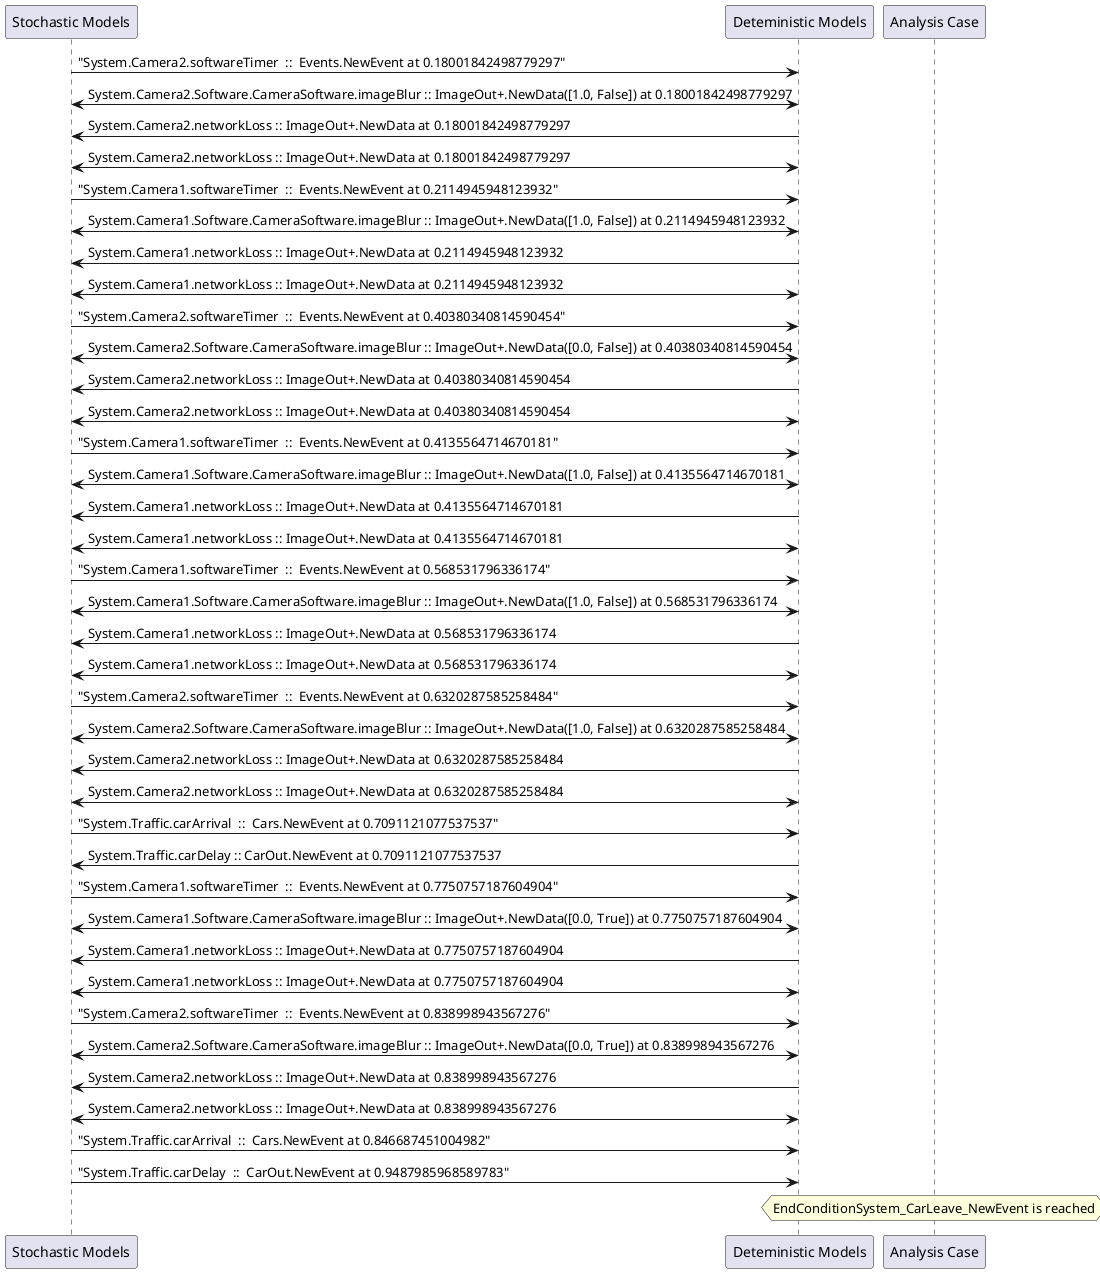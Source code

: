 
	@startuml
	participant "Stochastic Models" as stochmodel
	participant "Deteministic Models" as detmodel
	participant "Analysis Case" as analysis
	{10507_stop} stochmodel -> detmodel : "System.Camera2.softwareTimer  ::  Events.NewEvent at 0.18001842498779297"
detmodel <-> stochmodel : System.Camera2.Software.CameraSoftware.imageBlur :: ImageOut+.NewData([1.0, False]) at 0.18001842498779297
detmodel -> stochmodel : System.Camera2.networkLoss :: ImageOut+.NewData at 0.18001842498779297
detmodel <-> stochmodel : System.Camera2.networkLoss :: ImageOut+.NewData at 0.18001842498779297
{10492_stop} stochmodel -> detmodel : "System.Camera1.softwareTimer  ::  Events.NewEvent at 0.2114945948123932"
detmodel <-> stochmodel : System.Camera1.Software.CameraSoftware.imageBlur :: ImageOut+.NewData([1.0, False]) at 0.2114945948123932
detmodel -> stochmodel : System.Camera1.networkLoss :: ImageOut+.NewData at 0.2114945948123932
detmodel <-> stochmodel : System.Camera1.networkLoss :: ImageOut+.NewData at 0.2114945948123932
{10508_stop} stochmodel -> detmodel : "System.Camera2.softwareTimer  ::  Events.NewEvent at 0.40380340814590454"
detmodel <-> stochmodel : System.Camera2.Software.CameraSoftware.imageBlur :: ImageOut+.NewData([0.0, False]) at 0.40380340814590454
detmodel -> stochmodel : System.Camera2.networkLoss :: ImageOut+.NewData at 0.40380340814590454
detmodel <-> stochmodel : System.Camera2.networkLoss :: ImageOut+.NewData at 0.40380340814590454
{10493_stop} stochmodel -> detmodel : "System.Camera1.softwareTimer  ::  Events.NewEvent at 0.4135564714670181"
detmodel <-> stochmodel : System.Camera1.Software.CameraSoftware.imageBlur :: ImageOut+.NewData([1.0, False]) at 0.4135564714670181
detmodel -> stochmodel : System.Camera1.networkLoss :: ImageOut+.NewData at 0.4135564714670181
detmodel <-> stochmodel : System.Camera1.networkLoss :: ImageOut+.NewData at 0.4135564714670181
{10494_stop} stochmodel -> detmodel : "System.Camera1.softwareTimer  ::  Events.NewEvent at 0.568531796336174"
detmodel <-> stochmodel : System.Camera1.Software.CameraSoftware.imageBlur :: ImageOut+.NewData([1.0, False]) at 0.568531796336174
detmodel -> stochmodel : System.Camera1.networkLoss :: ImageOut+.NewData at 0.568531796336174
detmodel <-> stochmodel : System.Camera1.networkLoss :: ImageOut+.NewData at 0.568531796336174
{10509_stop} stochmodel -> detmodel : "System.Camera2.softwareTimer  ::  Events.NewEvent at 0.6320287585258484"
detmodel <-> stochmodel : System.Camera2.Software.CameraSoftware.imageBlur :: ImageOut+.NewData([1.0, False]) at 0.6320287585258484
detmodel -> stochmodel : System.Camera2.networkLoss :: ImageOut+.NewData at 0.6320287585258484
detmodel <-> stochmodel : System.Camera2.networkLoss :: ImageOut+.NewData at 0.6320287585258484
{10522_stop} stochmodel -> detmodel : "System.Traffic.carArrival  ::  Cars.NewEvent at 0.7091121077537537"
{10529_start} detmodel -> stochmodel : System.Traffic.carDelay :: CarOut.NewEvent at 0.7091121077537537
{10495_stop} stochmodel -> detmodel : "System.Camera1.softwareTimer  ::  Events.NewEvent at 0.7750757187604904"
detmodel <-> stochmodel : System.Camera1.Software.CameraSoftware.imageBlur :: ImageOut+.NewData([0.0, True]) at 0.7750757187604904
detmodel -> stochmodel : System.Camera1.networkLoss :: ImageOut+.NewData at 0.7750757187604904
detmodel <-> stochmodel : System.Camera1.networkLoss :: ImageOut+.NewData at 0.7750757187604904
{10510_stop} stochmodel -> detmodel : "System.Camera2.softwareTimer  ::  Events.NewEvent at 0.838998943567276"
detmodel <-> stochmodel : System.Camera2.Software.CameraSoftware.imageBlur :: ImageOut+.NewData([0.0, True]) at 0.838998943567276
detmodel -> stochmodel : System.Camera2.networkLoss :: ImageOut+.NewData at 0.838998943567276
detmodel <-> stochmodel : System.Camera2.networkLoss :: ImageOut+.NewData at 0.838998943567276
{10523_stop} stochmodel -> detmodel : "System.Traffic.carArrival  ::  Cars.NewEvent at 0.846687451004982"
{10529_stop} stochmodel -> detmodel : "System.Traffic.carDelay  ::  CarOut.NewEvent at 0.9487985968589783"
{10529_start} <-> {10529_stop} : delay
hnote over analysis 
EndConditionSystem_CarLeave_NewEvent is reached
endnote
@enduml